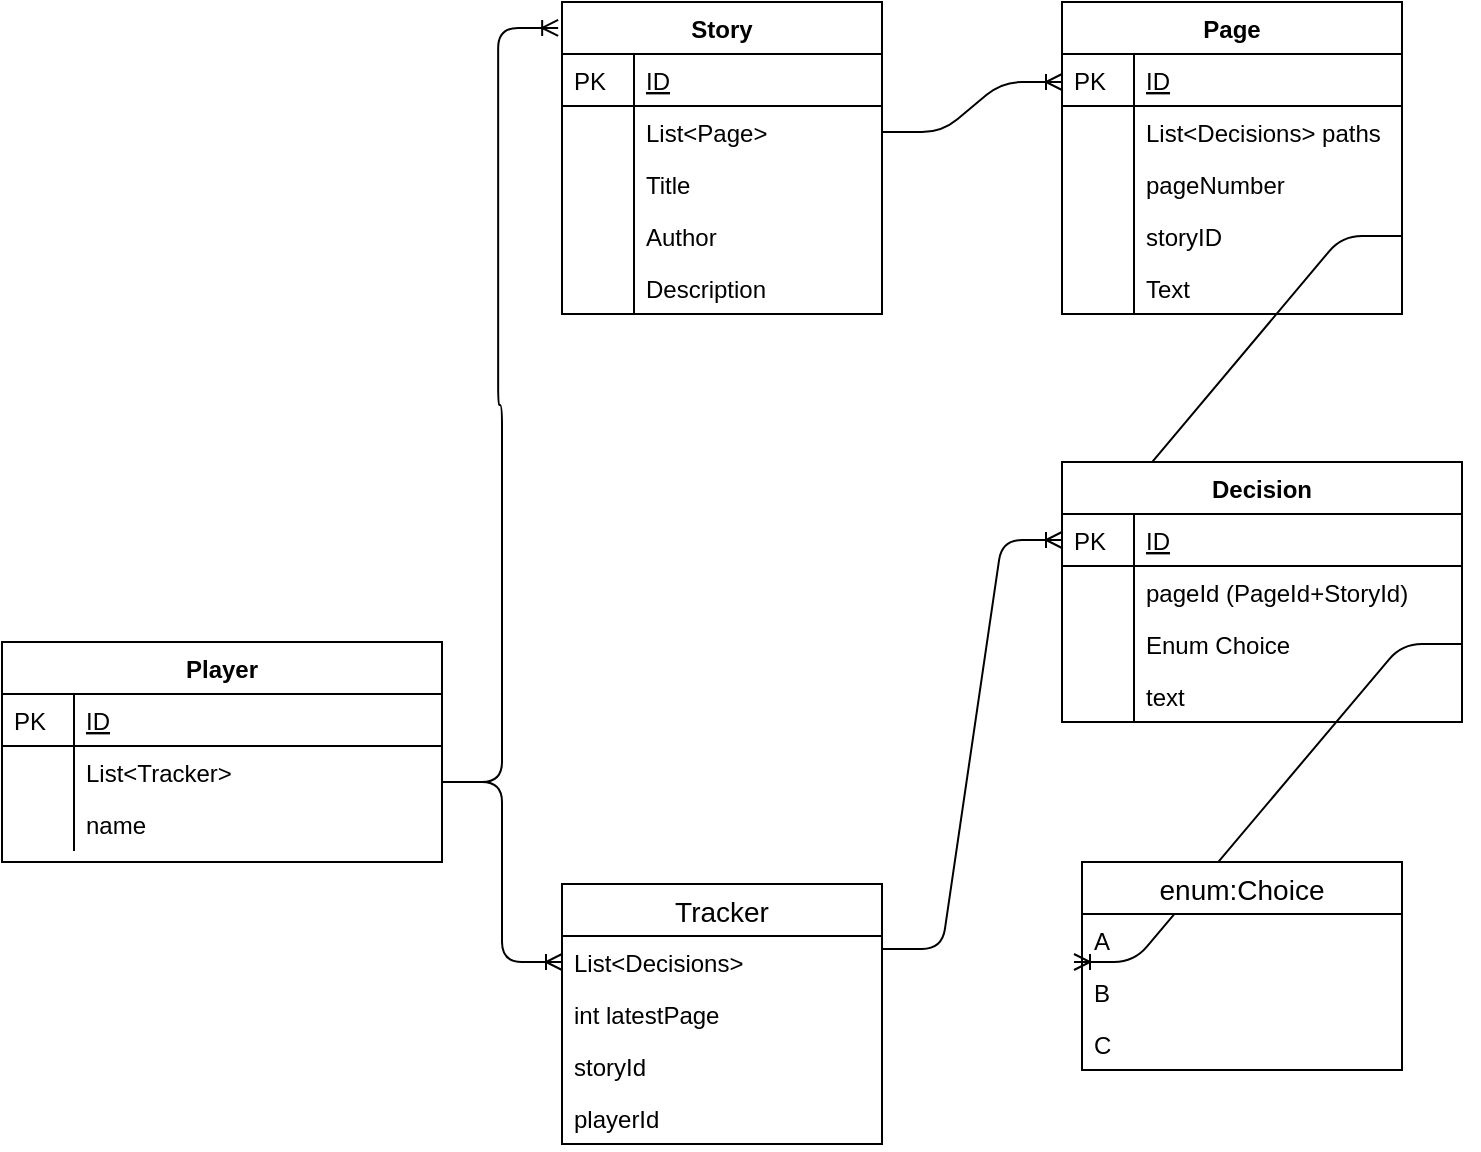 <mxfile version="13.0.3" type="device"><diagram id="C5RBs43oDa-KdzZeNtuy" name="Page-1"><mxGraphModel dx="2249" dy="745" grid="1" gridSize="10" guides="1" tooltips="1" connect="1" arrows="1" fold="1" page="1" pageScale="1" pageWidth="827" pageHeight="1169" math="0" shadow="0"><root><mxCell id="WIyWlLk6GJQsqaUBKTNV-0"/><mxCell id="WIyWlLk6GJQsqaUBKTNV-1" parent="WIyWlLk6GJQsqaUBKTNV-0"/><mxCell id="zkfFHV4jXpPFQw0GAbJ--51" value="Story" style="swimlane;fontStyle=1;childLayout=stackLayout;horizontal=1;startSize=26;horizontalStack=0;resizeParent=1;resizeLast=0;collapsible=1;marginBottom=0;rounded=0;shadow=0;strokeWidth=1;" parent="WIyWlLk6GJQsqaUBKTNV-1" vertex="1"><mxGeometry x="40" y="40" width="160" height="156" as="geometry"><mxRectangle x="20" y="80" width="160" height="26" as="alternateBounds"/></mxGeometry></mxCell><mxCell id="zkfFHV4jXpPFQw0GAbJ--52" value="ID" style="shape=partialRectangle;top=0;left=0;right=0;bottom=1;align=left;verticalAlign=top;fillColor=none;spacingLeft=40;spacingRight=4;overflow=hidden;rotatable=0;points=[[0,0.5],[1,0.5]];portConstraint=eastwest;dropTarget=0;rounded=0;shadow=0;strokeWidth=1;fontStyle=4" parent="zkfFHV4jXpPFQw0GAbJ--51" vertex="1"><mxGeometry y="26" width="160" height="26" as="geometry"/></mxCell><mxCell id="zkfFHV4jXpPFQw0GAbJ--53" value="PK" style="shape=partialRectangle;top=0;left=0;bottom=0;fillColor=none;align=left;verticalAlign=top;spacingLeft=4;spacingRight=4;overflow=hidden;rotatable=0;points=[];portConstraint=eastwest;part=1;" parent="zkfFHV4jXpPFQw0GAbJ--52" vertex="1" connectable="0"><mxGeometry width="36" height="26" as="geometry"/></mxCell><mxCell id="wVyqPNJYZMIKCoLFbFcF-31" value="" style="edgeStyle=entityRelationEdgeStyle;fontSize=12;html=1;endArrow=ERoneToMany;exitX=1;exitY=0.5;exitDx=0;exitDy=0;" parent="zkfFHV4jXpPFQw0GAbJ--51" source="zkfFHV4jXpPFQw0GAbJ--54" edge="1"><mxGeometry width="100" height="100" relative="1" as="geometry"><mxPoint x="150" y="140" as="sourcePoint"/><mxPoint x="250" y="40" as="targetPoint"/></mxGeometry></mxCell><mxCell id="zkfFHV4jXpPFQw0GAbJ--54" value="List&lt;Page&gt;" style="shape=partialRectangle;top=0;left=0;right=0;bottom=0;align=left;verticalAlign=top;fillColor=none;spacingLeft=40;spacingRight=4;overflow=hidden;rotatable=0;points=[[0,0.5],[1,0.5]];portConstraint=eastwest;dropTarget=0;rounded=0;shadow=0;strokeWidth=1;" parent="zkfFHV4jXpPFQw0GAbJ--51" vertex="1"><mxGeometry y="52" width="160" height="26" as="geometry"/></mxCell><mxCell id="zkfFHV4jXpPFQw0GAbJ--55" value="" style="shape=partialRectangle;top=0;left=0;bottom=0;fillColor=none;align=left;verticalAlign=top;spacingLeft=4;spacingRight=4;overflow=hidden;rotatable=0;points=[];portConstraint=eastwest;part=1;" parent="zkfFHV4jXpPFQw0GAbJ--54" vertex="1" connectable="0"><mxGeometry width="36" height="26" as="geometry"/></mxCell><mxCell id="wVyqPNJYZMIKCoLFbFcF-0" value="Title" style="shape=partialRectangle;top=0;left=0;right=0;bottom=0;align=left;verticalAlign=top;fillColor=none;spacingLeft=40;spacingRight=4;overflow=hidden;rotatable=0;points=[[0,0.5],[1,0.5]];portConstraint=eastwest;dropTarget=0;rounded=0;shadow=0;strokeWidth=1;" parent="zkfFHV4jXpPFQw0GAbJ--51" vertex="1"><mxGeometry y="78" width="160" height="26" as="geometry"/></mxCell><mxCell id="wVyqPNJYZMIKCoLFbFcF-1" value="" style="shape=partialRectangle;top=0;left=0;bottom=0;fillColor=none;align=left;verticalAlign=top;spacingLeft=4;spacingRight=4;overflow=hidden;rotatable=0;points=[];portConstraint=eastwest;part=1;" parent="wVyqPNJYZMIKCoLFbFcF-0" vertex="1" connectable="0"><mxGeometry width="36" height="26" as="geometry"/></mxCell><mxCell id="wVyqPNJYZMIKCoLFbFcF-2" value="Author" style="shape=partialRectangle;top=0;left=0;right=0;bottom=0;align=left;verticalAlign=top;fillColor=none;spacingLeft=40;spacingRight=4;overflow=hidden;rotatable=0;points=[[0,0.5],[1,0.5]];portConstraint=eastwest;dropTarget=0;rounded=0;shadow=0;strokeWidth=1;" parent="zkfFHV4jXpPFQw0GAbJ--51" vertex="1"><mxGeometry y="104" width="160" height="26" as="geometry"/></mxCell><mxCell id="wVyqPNJYZMIKCoLFbFcF-3" value="" style="shape=partialRectangle;top=0;left=0;bottom=0;fillColor=none;align=left;verticalAlign=top;spacingLeft=4;spacingRight=4;overflow=hidden;rotatable=0;points=[];portConstraint=eastwest;part=1;" parent="wVyqPNJYZMIKCoLFbFcF-2" vertex="1" connectable="0"><mxGeometry width="36" height="26" as="geometry"/></mxCell><mxCell id="wVyqPNJYZMIKCoLFbFcF-40" value="Description" style="shape=partialRectangle;top=0;left=0;right=0;bottom=0;align=left;verticalAlign=top;fillColor=none;spacingLeft=40;spacingRight=4;overflow=hidden;rotatable=0;points=[[0,0.5],[1,0.5]];portConstraint=eastwest;dropTarget=0;rounded=0;shadow=0;strokeWidth=1;" parent="zkfFHV4jXpPFQw0GAbJ--51" vertex="1"><mxGeometry y="130" width="160" height="26" as="geometry"/></mxCell><mxCell id="wVyqPNJYZMIKCoLFbFcF-41" value="" style="shape=partialRectangle;top=0;left=0;bottom=0;fillColor=none;align=left;verticalAlign=top;spacingLeft=4;spacingRight=4;overflow=hidden;rotatable=0;points=[];portConstraint=eastwest;part=1;" parent="wVyqPNJYZMIKCoLFbFcF-40" vertex="1" connectable="0"><mxGeometry width="36" height="26" as="geometry"/></mxCell><mxCell id="wVyqPNJYZMIKCoLFbFcF-4" value="Page" style="swimlane;fontStyle=1;childLayout=stackLayout;horizontal=1;startSize=26;horizontalStack=0;resizeParent=1;resizeLast=0;collapsible=1;marginBottom=0;rounded=0;shadow=0;strokeWidth=1;" parent="WIyWlLk6GJQsqaUBKTNV-1" vertex="1"><mxGeometry x="290" y="40" width="170" height="156" as="geometry"><mxRectangle x="20" y="80" width="160" height="26" as="alternateBounds"/></mxGeometry></mxCell><mxCell id="wVyqPNJYZMIKCoLFbFcF-5" value="ID" style="shape=partialRectangle;top=0;left=0;right=0;bottom=1;align=left;verticalAlign=top;fillColor=none;spacingLeft=40;spacingRight=4;overflow=hidden;rotatable=0;points=[[0,0.5],[1,0.5]];portConstraint=eastwest;dropTarget=0;rounded=0;shadow=0;strokeWidth=1;fontStyle=4" parent="wVyqPNJYZMIKCoLFbFcF-4" vertex="1"><mxGeometry y="26" width="170" height="26" as="geometry"/></mxCell><mxCell id="wVyqPNJYZMIKCoLFbFcF-6" value="PK" style="shape=partialRectangle;top=0;left=0;bottom=0;fillColor=none;align=left;verticalAlign=top;spacingLeft=4;spacingRight=4;overflow=hidden;rotatable=0;points=[];portConstraint=eastwest;part=1;" parent="wVyqPNJYZMIKCoLFbFcF-5" vertex="1" connectable="0"><mxGeometry width="36" height="26" as="geometry"/></mxCell><mxCell id="wVyqPNJYZMIKCoLFbFcF-7" value="List&lt;Decisions&gt; paths" style="shape=partialRectangle;top=0;left=0;right=0;bottom=0;align=left;verticalAlign=top;fillColor=none;spacingLeft=40;spacingRight=4;overflow=hidden;rotatable=0;points=[[0,0.5],[1,0.5]];portConstraint=eastwest;dropTarget=0;rounded=0;shadow=0;strokeWidth=1;" parent="wVyqPNJYZMIKCoLFbFcF-4" vertex="1"><mxGeometry y="52" width="170" height="26" as="geometry"/></mxCell><mxCell id="wVyqPNJYZMIKCoLFbFcF-8" value="" style="shape=partialRectangle;top=0;left=0;bottom=0;fillColor=none;align=left;verticalAlign=top;spacingLeft=4;spacingRight=4;overflow=hidden;rotatable=0;points=[];portConstraint=eastwest;part=1;" parent="wVyqPNJYZMIKCoLFbFcF-7" vertex="1" connectable="0"><mxGeometry width="36" height="26" as="geometry"/></mxCell><mxCell id="wVyqPNJYZMIKCoLFbFcF-9" value="pageNumber" style="shape=partialRectangle;top=0;left=0;right=0;bottom=0;align=left;verticalAlign=top;fillColor=none;spacingLeft=40;spacingRight=4;overflow=hidden;rotatable=0;points=[[0,0.5],[1,0.5]];portConstraint=eastwest;dropTarget=0;rounded=0;shadow=0;strokeWidth=1;" parent="wVyqPNJYZMIKCoLFbFcF-4" vertex="1"><mxGeometry y="78" width="170" height="26" as="geometry"/></mxCell><mxCell id="wVyqPNJYZMIKCoLFbFcF-10" value="" style="shape=partialRectangle;top=0;left=0;bottom=0;fillColor=none;align=left;verticalAlign=top;spacingLeft=4;spacingRight=4;overflow=hidden;rotatable=0;points=[];portConstraint=eastwest;part=1;" parent="wVyqPNJYZMIKCoLFbFcF-9" vertex="1" connectable="0"><mxGeometry width="36" height="26" as="geometry"/></mxCell><mxCell id="wVyqPNJYZMIKCoLFbFcF-38" value="storyID" style="shape=partialRectangle;top=0;left=0;right=0;bottom=0;align=left;verticalAlign=top;fillColor=none;spacingLeft=40;spacingRight=4;overflow=hidden;rotatable=0;points=[[0,0.5],[1,0.5]];portConstraint=eastwest;dropTarget=0;rounded=0;shadow=0;strokeWidth=1;" parent="wVyqPNJYZMIKCoLFbFcF-4" vertex="1"><mxGeometry y="104" width="170" height="26" as="geometry"/></mxCell><mxCell id="wVyqPNJYZMIKCoLFbFcF-39" value="" style="shape=partialRectangle;top=0;left=0;bottom=0;fillColor=none;align=left;verticalAlign=top;spacingLeft=4;spacingRight=4;overflow=hidden;rotatable=0;points=[];portConstraint=eastwest;part=1;" parent="wVyqPNJYZMIKCoLFbFcF-38" vertex="1" connectable="0"><mxGeometry width="36" height="26" as="geometry"/></mxCell><mxCell id="wVyqPNJYZMIKCoLFbFcF-48" value="Text" style="shape=partialRectangle;top=0;left=0;right=0;bottom=0;align=left;verticalAlign=top;fillColor=none;spacingLeft=40;spacingRight=4;overflow=hidden;rotatable=0;points=[[0,0.5],[1,0.5]];portConstraint=eastwest;dropTarget=0;rounded=0;shadow=0;strokeWidth=1;" parent="wVyqPNJYZMIKCoLFbFcF-4" vertex="1"><mxGeometry y="130" width="170" height="26" as="geometry"/></mxCell><mxCell id="wVyqPNJYZMIKCoLFbFcF-49" value="" style="shape=partialRectangle;top=0;left=0;bottom=0;fillColor=none;align=left;verticalAlign=top;spacingLeft=4;spacingRight=4;overflow=hidden;rotatable=0;points=[];portConstraint=eastwest;part=1;" parent="wVyqPNJYZMIKCoLFbFcF-48" vertex="1" connectable="0"><mxGeometry width="36" height="26" as="geometry"/></mxCell><mxCell id="wVyqPNJYZMIKCoLFbFcF-32" value="" style="edgeStyle=entityRelationEdgeStyle;fontSize=12;html=1;endArrow=ERoneToMany;exitX=1;exitY=0.5;exitDx=0;exitDy=0;entryX=0;entryY=0.138;entryDx=0;entryDy=0;entryPerimeter=0;" parent="WIyWlLk6GJQsqaUBKTNV-1" source="wVyqPNJYZMIKCoLFbFcF-38" target="wVyqPNJYZMIKCoLFbFcF-13" edge="1"><mxGeometry width="100" height="100" relative="1" as="geometry"><mxPoint x="350" y="260" as="sourcePoint"/><mxPoint x="450" y="160" as="targetPoint"/></mxGeometry></mxCell><mxCell id="wVyqPNJYZMIKCoLFbFcF-37" value="" style="edgeStyle=entityRelationEdgeStyle;fontSize=12;html=1;endArrow=ERoneToMany;exitX=1;exitY=0.5;exitDx=0;exitDy=0;entryX=-0.025;entryY=0.923;entryDx=0;entryDy=0;entryPerimeter=0;" parent="WIyWlLk6GJQsqaUBKTNV-1" source="wVyqPNJYZMIKCoLFbFcF-18" target="wVyqPNJYZMIKCoLFbFcF-34" edge="1"><mxGeometry width="100" height="100" relative="1" as="geometry"><mxPoint x="360" y="460" as="sourcePoint"/><mxPoint x="460" y="360" as="targetPoint"/></mxGeometry></mxCell><mxCell id="wVyqPNJYZMIKCoLFbFcF-33" value="enum:Choice" style="swimlane;fontStyle=0;childLayout=stackLayout;horizontal=1;startSize=26;horizontalStack=0;resizeParent=1;resizeParentMax=0;resizeLast=0;collapsible=1;marginBottom=0;align=center;fontSize=14;" parent="WIyWlLk6GJQsqaUBKTNV-1" vertex="1"><mxGeometry x="300" y="470" width="160" height="104" as="geometry"/></mxCell><mxCell id="wVyqPNJYZMIKCoLFbFcF-34" value="A" style="text;strokeColor=none;fillColor=none;spacingLeft=4;spacingRight=4;overflow=hidden;rotatable=0;points=[[0,0.5],[1,0.5]];portConstraint=eastwest;fontSize=12;" parent="wVyqPNJYZMIKCoLFbFcF-33" vertex="1"><mxGeometry y="26" width="160" height="26" as="geometry"/></mxCell><mxCell id="wVyqPNJYZMIKCoLFbFcF-35" value="B" style="text;strokeColor=none;fillColor=none;spacingLeft=4;spacingRight=4;overflow=hidden;rotatable=0;points=[[0,0.5],[1,0.5]];portConstraint=eastwest;fontSize=12;" parent="wVyqPNJYZMIKCoLFbFcF-33" vertex="1"><mxGeometry y="52" width="160" height="26" as="geometry"/></mxCell><mxCell id="wVyqPNJYZMIKCoLFbFcF-36" value="C" style="text;strokeColor=none;fillColor=none;spacingLeft=4;spacingRight=4;overflow=hidden;rotatable=0;points=[[0,0.5],[1,0.5]];portConstraint=eastwest;fontSize=12;" parent="wVyqPNJYZMIKCoLFbFcF-33" vertex="1"><mxGeometry y="78" width="160" height="26" as="geometry"/></mxCell><mxCell id="wVyqPNJYZMIKCoLFbFcF-13" value="Decision" style="swimlane;fontStyle=1;childLayout=stackLayout;horizontal=1;startSize=26;horizontalStack=0;resizeParent=1;resizeLast=0;collapsible=1;marginBottom=0;rounded=0;shadow=0;strokeWidth=1;" parent="WIyWlLk6GJQsqaUBKTNV-1" vertex="1"><mxGeometry x="290" y="270" width="200" height="130" as="geometry"><mxRectangle x="20" y="80" width="160" height="26" as="alternateBounds"/></mxGeometry></mxCell><mxCell id="wVyqPNJYZMIKCoLFbFcF-14" value="ID" style="shape=partialRectangle;top=0;left=0;right=0;bottom=1;align=left;verticalAlign=top;fillColor=none;spacingLeft=40;spacingRight=4;overflow=hidden;rotatable=0;points=[[0,0.5],[1,0.5]];portConstraint=eastwest;dropTarget=0;rounded=0;shadow=0;strokeWidth=1;fontStyle=4" parent="wVyqPNJYZMIKCoLFbFcF-13" vertex="1"><mxGeometry y="26" width="200" height="26" as="geometry"/></mxCell><mxCell id="wVyqPNJYZMIKCoLFbFcF-15" value="PK" style="shape=partialRectangle;top=0;left=0;bottom=0;fillColor=none;align=left;verticalAlign=top;spacingLeft=4;spacingRight=4;overflow=hidden;rotatable=0;points=[];portConstraint=eastwest;part=1;" parent="wVyqPNJYZMIKCoLFbFcF-14" vertex="1" connectable="0"><mxGeometry width="36" height="26" as="geometry"/></mxCell><mxCell id="wVyqPNJYZMIKCoLFbFcF-16" value="pageId (PageId+StoryId)" style="shape=partialRectangle;top=0;left=0;right=0;bottom=0;align=left;verticalAlign=top;fillColor=none;spacingLeft=40;spacingRight=4;overflow=hidden;rotatable=0;points=[[0,0.5],[1,0.5]];portConstraint=eastwest;dropTarget=0;rounded=0;shadow=0;strokeWidth=1;" parent="wVyqPNJYZMIKCoLFbFcF-13" vertex="1"><mxGeometry y="52" width="200" height="26" as="geometry"/></mxCell><mxCell id="wVyqPNJYZMIKCoLFbFcF-17" value="" style="shape=partialRectangle;top=0;left=0;bottom=0;fillColor=none;align=left;verticalAlign=top;spacingLeft=4;spacingRight=4;overflow=hidden;rotatable=0;points=[];portConstraint=eastwest;part=1;" parent="wVyqPNJYZMIKCoLFbFcF-16" vertex="1" connectable="0"><mxGeometry width="36" height="26" as="geometry"/></mxCell><mxCell id="wVyqPNJYZMIKCoLFbFcF-18" value="Enum Choice" style="shape=partialRectangle;top=0;left=0;right=0;bottom=0;align=left;verticalAlign=top;fillColor=none;spacingLeft=40;spacingRight=4;overflow=hidden;rotatable=0;points=[[0,0.5],[1,0.5]];portConstraint=eastwest;dropTarget=0;rounded=0;shadow=0;strokeWidth=1;" parent="wVyqPNJYZMIKCoLFbFcF-13" vertex="1"><mxGeometry y="78" width="200" height="26" as="geometry"/></mxCell><mxCell id="wVyqPNJYZMIKCoLFbFcF-19" value="" style="shape=partialRectangle;top=0;left=0;bottom=0;fillColor=none;align=left;verticalAlign=top;spacingLeft=4;spacingRight=4;overflow=hidden;rotatable=0;points=[];portConstraint=eastwest;part=1;" parent="wVyqPNJYZMIKCoLFbFcF-18" vertex="1" connectable="0"><mxGeometry width="36" height="26" as="geometry"/></mxCell><mxCell id="wVyqPNJYZMIKCoLFbFcF-46" value="text" style="shape=partialRectangle;top=0;left=0;right=0;bottom=0;align=left;verticalAlign=top;fillColor=none;spacingLeft=40;spacingRight=4;overflow=hidden;rotatable=0;points=[[0,0.5],[1,0.5]];portConstraint=eastwest;dropTarget=0;rounded=0;shadow=0;strokeWidth=1;" parent="wVyqPNJYZMIKCoLFbFcF-13" vertex="1"><mxGeometry y="104" width="200" height="26" as="geometry"/></mxCell><mxCell id="wVyqPNJYZMIKCoLFbFcF-47" value="" style="shape=partialRectangle;top=0;left=0;bottom=0;fillColor=none;align=left;verticalAlign=top;spacingLeft=4;spacingRight=4;overflow=hidden;rotatable=0;points=[];portConstraint=eastwest;part=1;" parent="wVyqPNJYZMIKCoLFbFcF-46" vertex="1" connectable="0"><mxGeometry width="36" height="26" as="geometry"/></mxCell><mxCell id="wVyqPNJYZMIKCoLFbFcF-22" value="Player" style="swimlane;fontStyle=1;childLayout=stackLayout;horizontal=1;startSize=26;horizontalStack=0;resizeParent=1;resizeLast=0;collapsible=1;marginBottom=0;rounded=0;shadow=0;strokeWidth=1;" parent="WIyWlLk6GJQsqaUBKTNV-1" vertex="1"><mxGeometry x="-240" y="360" width="220" height="110" as="geometry"><mxRectangle x="20" y="80" width="160" height="26" as="alternateBounds"/></mxGeometry></mxCell><mxCell id="wVyqPNJYZMIKCoLFbFcF-23" value="ID" style="shape=partialRectangle;top=0;left=0;right=0;bottom=1;align=left;verticalAlign=top;fillColor=none;spacingLeft=40;spacingRight=4;overflow=hidden;rotatable=0;points=[[0,0.5],[1,0.5]];portConstraint=eastwest;dropTarget=0;rounded=0;shadow=0;strokeWidth=1;fontStyle=4" parent="wVyqPNJYZMIKCoLFbFcF-22" vertex="1"><mxGeometry y="26" width="220" height="26" as="geometry"/></mxCell><mxCell id="wVyqPNJYZMIKCoLFbFcF-24" value="PK" style="shape=partialRectangle;top=0;left=0;bottom=0;fillColor=none;align=left;verticalAlign=top;spacingLeft=4;spacingRight=4;overflow=hidden;rotatable=0;points=[];portConstraint=eastwest;part=1;" parent="wVyqPNJYZMIKCoLFbFcF-23" vertex="1" connectable="0"><mxGeometry width="36" height="26" as="geometry"/></mxCell><mxCell id="wVyqPNJYZMIKCoLFbFcF-27" value="List&lt;Tracker&gt;" style="shape=partialRectangle;top=0;left=0;right=0;bottom=0;align=left;verticalAlign=top;fillColor=none;spacingLeft=40;spacingRight=4;overflow=hidden;rotatable=0;points=[[0,0.5],[1,0.5]];portConstraint=eastwest;dropTarget=0;rounded=0;shadow=0;strokeWidth=1;" parent="wVyqPNJYZMIKCoLFbFcF-22" vertex="1"><mxGeometry y="52" width="220" height="26" as="geometry"/></mxCell><mxCell id="wVyqPNJYZMIKCoLFbFcF-28" value="" style="shape=partialRectangle;top=0;left=0;bottom=0;fillColor=none;align=left;verticalAlign=top;spacingLeft=4;spacingRight=4;overflow=hidden;rotatable=0;points=[];portConstraint=eastwest;part=1;" parent="wVyqPNJYZMIKCoLFbFcF-27" vertex="1" connectable="0"><mxGeometry width="36" height="26" as="geometry"/></mxCell><mxCell id="gatXyxl8XaZY0Q_rWROv-4" value="name&#10;" style="shape=partialRectangle;top=0;left=0;right=0;bottom=0;align=left;verticalAlign=top;fillColor=none;spacingLeft=40;spacingRight=4;overflow=hidden;rotatable=0;points=[[0,0.5],[1,0.5]];portConstraint=eastwest;dropTarget=0;rounded=0;shadow=0;strokeWidth=1;" vertex="1" parent="wVyqPNJYZMIKCoLFbFcF-22"><mxGeometry y="78" width="220" height="26" as="geometry"/></mxCell><mxCell id="gatXyxl8XaZY0Q_rWROv-5" value="" style="shape=partialRectangle;top=0;left=0;bottom=0;fillColor=none;align=left;verticalAlign=top;spacingLeft=4;spacingRight=4;overflow=hidden;rotatable=0;points=[];portConstraint=eastwest;part=1;" vertex="1" connectable="0" parent="gatXyxl8XaZY0Q_rWROv-4"><mxGeometry width="36" height="26" as="geometry"/></mxCell><mxCell id="gatXyxl8XaZY0Q_rWROv-0" value="" style="edgeStyle=entityRelationEdgeStyle;fontSize=12;html=1;endArrow=ERoneToMany;entryX=0;entryY=0.5;entryDx=0;entryDy=0;" edge="1" parent="WIyWlLk6GJQsqaUBKTNV-1" target="wVyqPNJYZMIKCoLFbFcF-43"><mxGeometry width="100" height="100" relative="1" as="geometry"><mxPoint x="-20" y="430" as="sourcePoint"/><mxPoint x="80" y="330" as="targetPoint"/></mxGeometry></mxCell><mxCell id="gatXyxl8XaZY0Q_rWROv-1" value="" style="edgeStyle=entityRelationEdgeStyle;fontSize=12;html=1;endArrow=ERoneToMany;entryX=-0.012;entryY=0.083;entryDx=0;entryDy=0;entryPerimeter=0;" edge="1" parent="WIyWlLk6GJQsqaUBKTNV-1" target="zkfFHV4jXpPFQw0GAbJ--51"><mxGeometry width="100" height="100" relative="1" as="geometry"><mxPoint x="-20" y="430" as="sourcePoint"/><mxPoint x="-10" y="260" as="targetPoint"/></mxGeometry></mxCell><mxCell id="wVyqPNJYZMIKCoLFbFcF-42" value="Tracker" style="swimlane;fontStyle=0;childLayout=stackLayout;horizontal=1;startSize=26;horizontalStack=0;resizeParent=1;resizeParentMax=0;resizeLast=0;collapsible=1;marginBottom=0;align=center;fontSize=14;" parent="WIyWlLk6GJQsqaUBKTNV-1" vertex="1"><mxGeometry x="40" y="481" width="160" height="130" as="geometry"/></mxCell><mxCell id="wVyqPNJYZMIKCoLFbFcF-43" value="List&lt;Decisions&gt;" style="text;strokeColor=none;fillColor=none;spacingLeft=4;spacingRight=4;overflow=hidden;rotatable=0;points=[[0,0.5],[1,0.5]];portConstraint=eastwest;fontSize=12;" parent="wVyqPNJYZMIKCoLFbFcF-42" vertex="1"><mxGeometry y="26" width="160" height="26" as="geometry"/></mxCell><mxCell id="wVyqPNJYZMIKCoLFbFcF-44" value="int latestPage" style="text;strokeColor=none;fillColor=none;spacingLeft=4;spacingRight=4;overflow=hidden;rotatable=0;points=[[0,0.5],[1,0.5]];portConstraint=eastwest;fontSize=12;" parent="wVyqPNJYZMIKCoLFbFcF-42" vertex="1"><mxGeometry y="52" width="160" height="26" as="geometry"/></mxCell><mxCell id="gatXyxl8XaZY0Q_rWROv-3" value="storyId" style="text;strokeColor=none;fillColor=none;spacingLeft=4;spacingRight=4;overflow=hidden;rotatable=0;points=[[0,0.5],[1,0.5]];portConstraint=eastwest;fontSize=12;" vertex="1" parent="wVyqPNJYZMIKCoLFbFcF-42"><mxGeometry y="78" width="160" height="26" as="geometry"/></mxCell><mxCell id="gatXyxl8XaZY0Q_rWROv-6" value="playerId" style="text;strokeColor=none;fillColor=none;spacingLeft=4;spacingRight=4;overflow=hidden;rotatable=0;points=[[0,0.5],[1,0.5]];portConstraint=eastwest;fontSize=12;" vertex="1" parent="wVyqPNJYZMIKCoLFbFcF-42"><mxGeometry y="104" width="160" height="26" as="geometry"/></mxCell><mxCell id="gatXyxl8XaZY0Q_rWROv-2" value="" style="edgeStyle=entityRelationEdgeStyle;fontSize=12;html=1;endArrow=ERoneToMany;exitX=1;exitY=0.25;exitDx=0;exitDy=0;entryX=0;entryY=0.5;entryDx=0;entryDy=0;" edge="1" parent="WIyWlLk6GJQsqaUBKTNV-1" source="wVyqPNJYZMIKCoLFbFcF-42" target="wVyqPNJYZMIKCoLFbFcF-14"><mxGeometry width="100" height="100" relative="1" as="geometry"><mxPoint x="150" y="460" as="sourcePoint"/><mxPoint x="290" y="290" as="targetPoint"/></mxGeometry></mxCell></root></mxGraphModel></diagram></mxfile>